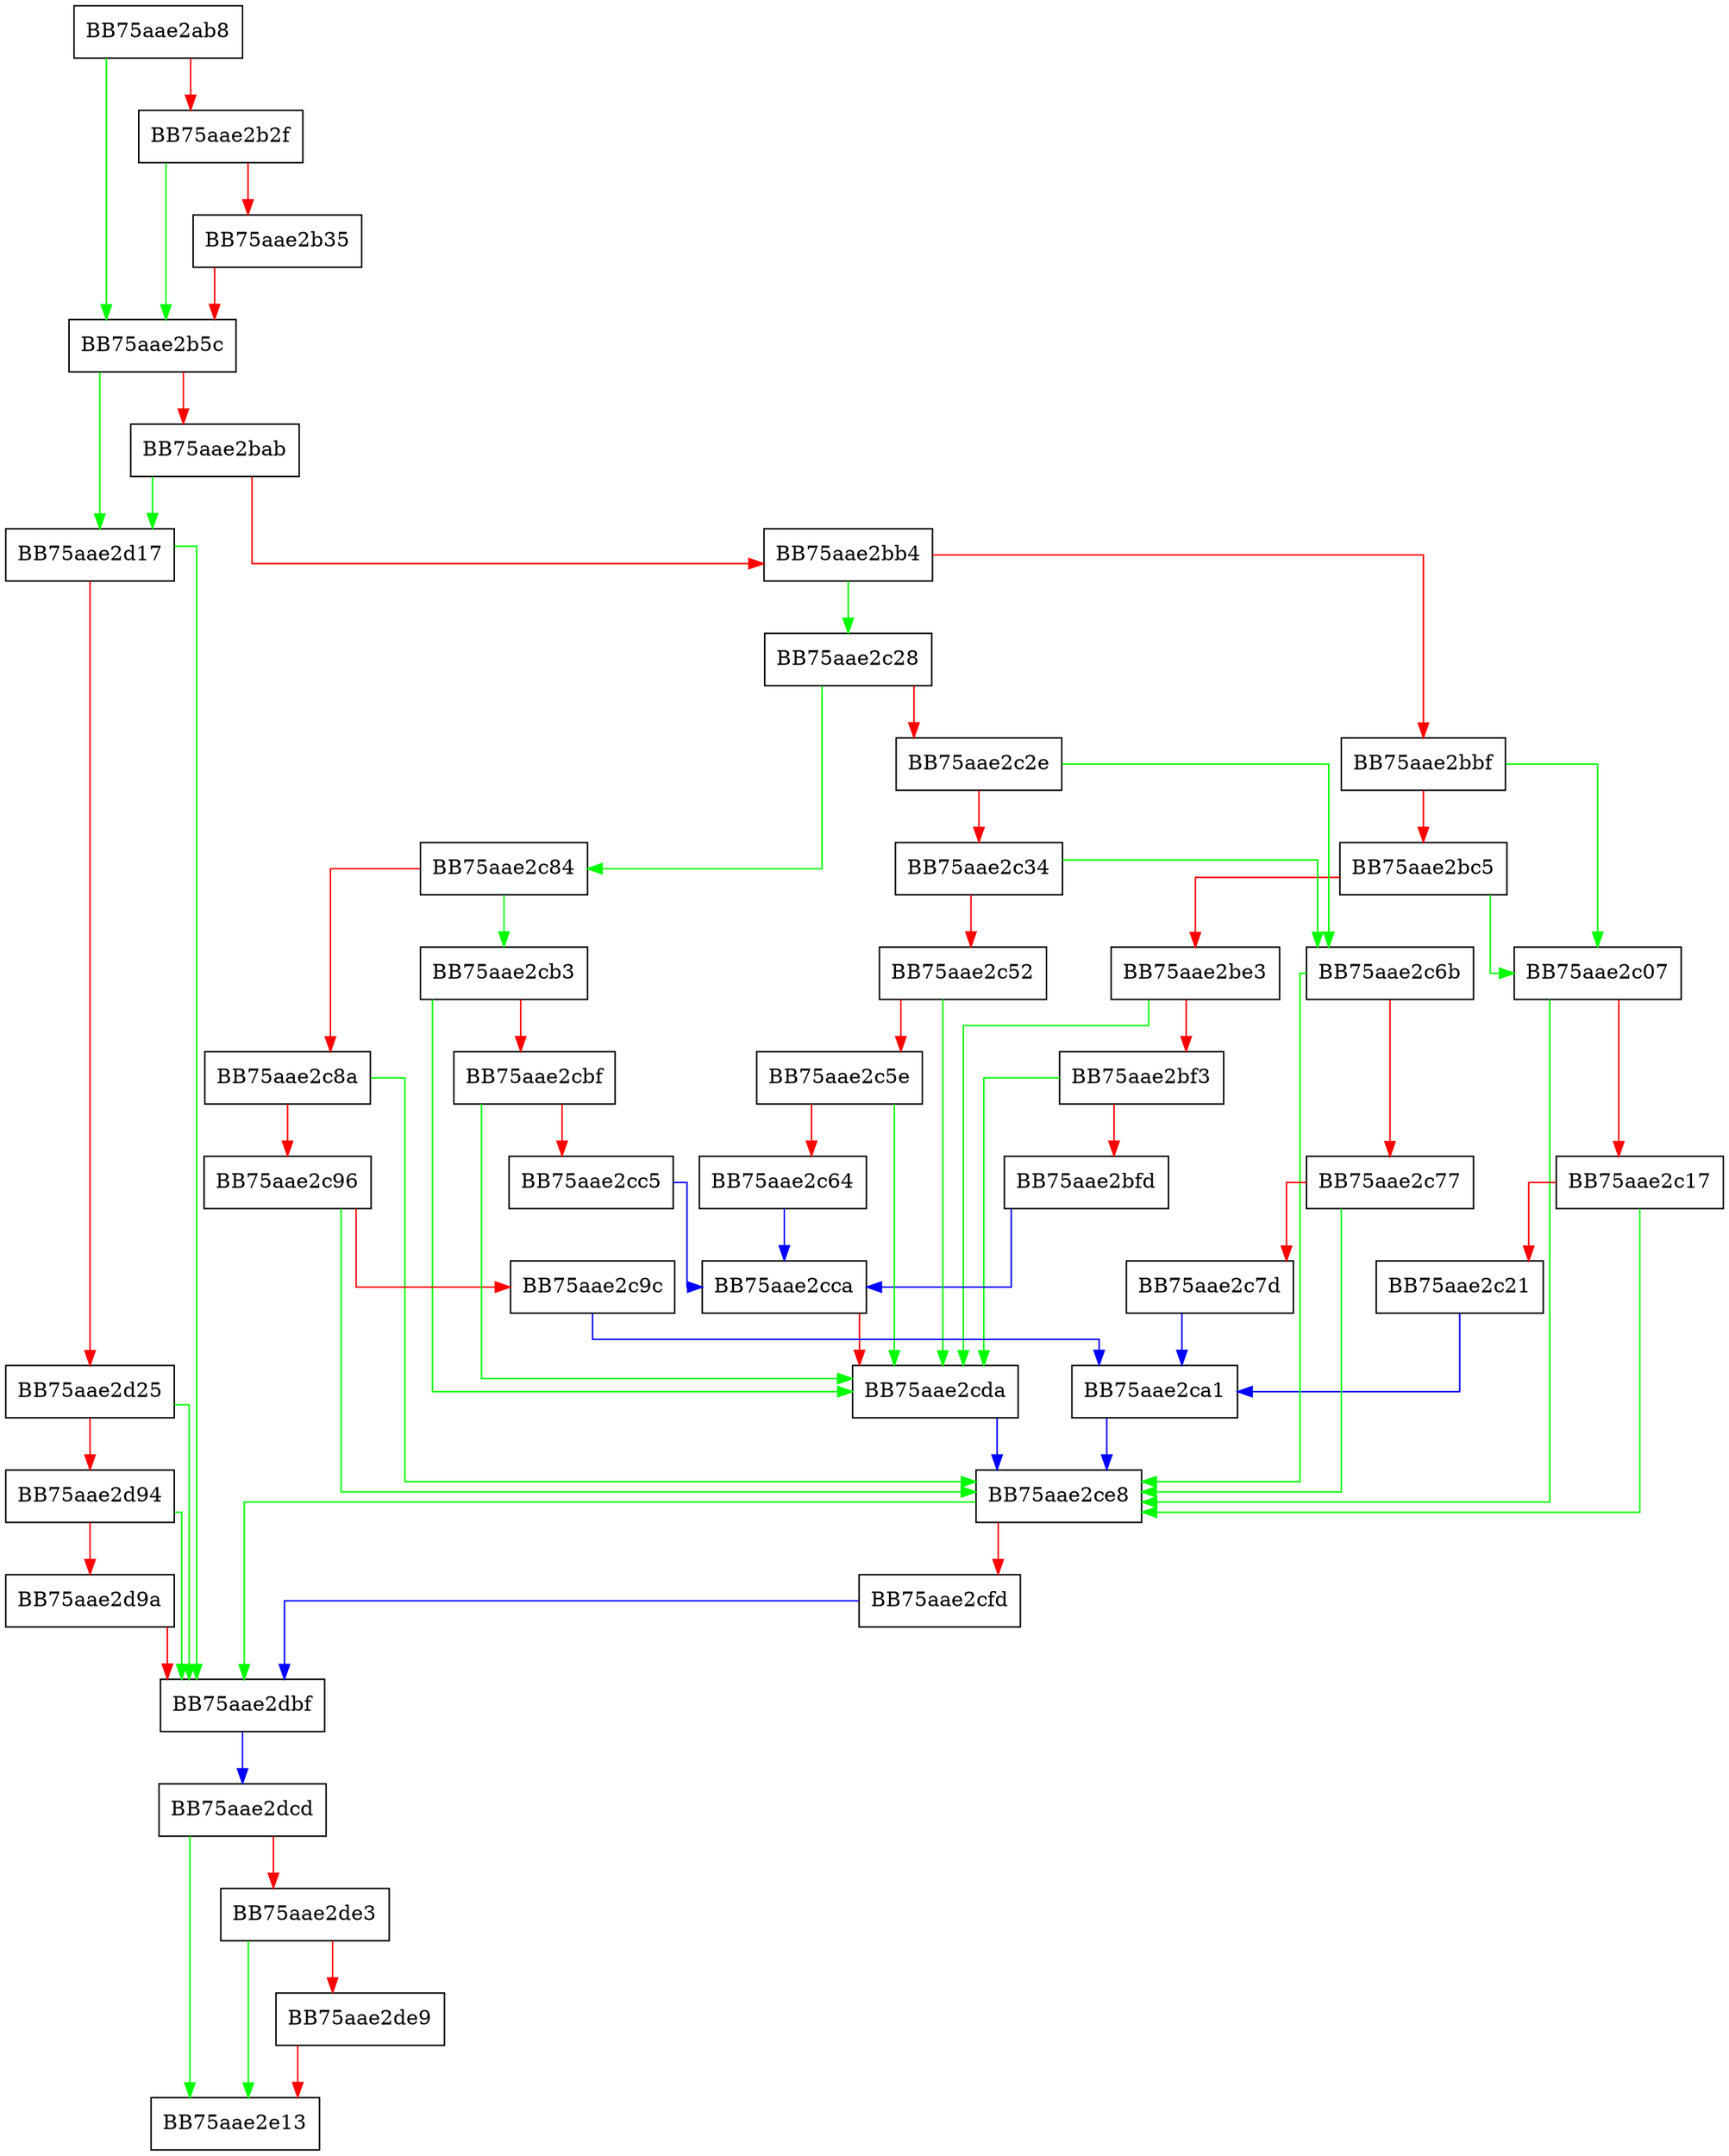 digraph Lookup {
  node [shape="box"];
  graph [splines=ortho];
  BB75aae2ab8 -> BB75aae2b5c [color="green"];
  BB75aae2ab8 -> BB75aae2b2f [color="red"];
  BB75aae2b2f -> BB75aae2b5c [color="green"];
  BB75aae2b2f -> BB75aae2b35 [color="red"];
  BB75aae2b35 -> BB75aae2b5c [color="red"];
  BB75aae2b5c -> BB75aae2d17 [color="green"];
  BB75aae2b5c -> BB75aae2bab [color="red"];
  BB75aae2bab -> BB75aae2d17 [color="green"];
  BB75aae2bab -> BB75aae2bb4 [color="red"];
  BB75aae2bb4 -> BB75aae2c28 [color="green"];
  BB75aae2bb4 -> BB75aae2bbf [color="red"];
  BB75aae2bbf -> BB75aae2c07 [color="green"];
  BB75aae2bbf -> BB75aae2bc5 [color="red"];
  BB75aae2bc5 -> BB75aae2c07 [color="green"];
  BB75aae2bc5 -> BB75aae2be3 [color="red"];
  BB75aae2be3 -> BB75aae2cda [color="green"];
  BB75aae2be3 -> BB75aae2bf3 [color="red"];
  BB75aae2bf3 -> BB75aae2cda [color="green"];
  BB75aae2bf3 -> BB75aae2bfd [color="red"];
  BB75aae2bfd -> BB75aae2cca [color="blue"];
  BB75aae2c07 -> BB75aae2ce8 [color="green"];
  BB75aae2c07 -> BB75aae2c17 [color="red"];
  BB75aae2c17 -> BB75aae2ce8 [color="green"];
  BB75aae2c17 -> BB75aae2c21 [color="red"];
  BB75aae2c21 -> BB75aae2ca1 [color="blue"];
  BB75aae2c28 -> BB75aae2c84 [color="green"];
  BB75aae2c28 -> BB75aae2c2e [color="red"];
  BB75aae2c2e -> BB75aae2c6b [color="green"];
  BB75aae2c2e -> BB75aae2c34 [color="red"];
  BB75aae2c34 -> BB75aae2c6b [color="green"];
  BB75aae2c34 -> BB75aae2c52 [color="red"];
  BB75aae2c52 -> BB75aae2cda [color="green"];
  BB75aae2c52 -> BB75aae2c5e [color="red"];
  BB75aae2c5e -> BB75aae2cda [color="green"];
  BB75aae2c5e -> BB75aae2c64 [color="red"];
  BB75aae2c64 -> BB75aae2cca [color="blue"];
  BB75aae2c6b -> BB75aae2ce8 [color="green"];
  BB75aae2c6b -> BB75aae2c77 [color="red"];
  BB75aae2c77 -> BB75aae2ce8 [color="green"];
  BB75aae2c77 -> BB75aae2c7d [color="red"];
  BB75aae2c7d -> BB75aae2ca1 [color="blue"];
  BB75aae2c84 -> BB75aae2cb3 [color="green"];
  BB75aae2c84 -> BB75aae2c8a [color="red"];
  BB75aae2c8a -> BB75aae2ce8 [color="green"];
  BB75aae2c8a -> BB75aae2c96 [color="red"];
  BB75aae2c96 -> BB75aae2ce8 [color="green"];
  BB75aae2c96 -> BB75aae2c9c [color="red"];
  BB75aae2c9c -> BB75aae2ca1 [color="blue"];
  BB75aae2ca1 -> BB75aae2ce8 [color="blue"];
  BB75aae2cb3 -> BB75aae2cda [color="green"];
  BB75aae2cb3 -> BB75aae2cbf [color="red"];
  BB75aae2cbf -> BB75aae2cda [color="green"];
  BB75aae2cbf -> BB75aae2cc5 [color="red"];
  BB75aae2cc5 -> BB75aae2cca [color="blue"];
  BB75aae2cca -> BB75aae2cda [color="red"];
  BB75aae2cda -> BB75aae2ce8 [color="blue"];
  BB75aae2ce8 -> BB75aae2dbf [color="green"];
  BB75aae2ce8 -> BB75aae2cfd [color="red"];
  BB75aae2cfd -> BB75aae2dbf [color="blue"];
  BB75aae2d17 -> BB75aae2dbf [color="green"];
  BB75aae2d17 -> BB75aae2d25 [color="red"];
  BB75aae2d25 -> BB75aae2dbf [color="green"];
  BB75aae2d25 -> BB75aae2d94 [color="red"];
  BB75aae2d94 -> BB75aae2dbf [color="green"];
  BB75aae2d94 -> BB75aae2d9a [color="red"];
  BB75aae2d9a -> BB75aae2dbf [color="red"];
  BB75aae2dbf -> BB75aae2dcd [color="blue"];
  BB75aae2dcd -> BB75aae2e13 [color="green"];
  BB75aae2dcd -> BB75aae2de3 [color="red"];
  BB75aae2de3 -> BB75aae2e13 [color="green"];
  BB75aae2de3 -> BB75aae2de9 [color="red"];
  BB75aae2de9 -> BB75aae2e13 [color="red"];
}